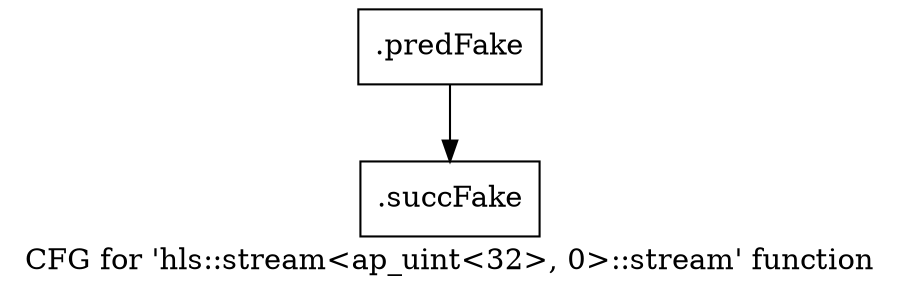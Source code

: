 digraph "CFG for 'hls::stream\<ap_uint\<32\>, 0\>::stream' function" {
	label="CFG for 'hls::stream\<ap_uint\<32\>, 0\>::stream' function";

	Node0x5be38b0 [shape=record,filename="",linenumber="",label="{.predFake}"];
	Node0x5be38b0 -> Node0x6138ac0[ callList="" memoryops="" filename="/mnt/xilinx/Vitis_HLS/2021.2/include/hls_stream_thread_unsafe.h" execusionnum="2"];
	Node0x6138ac0 [shape=record,filename="/mnt/xilinx/Vitis_HLS/2021.2/include/hls_stream_thread_unsafe.h",linenumber="307",label="{.succFake}"];
}
